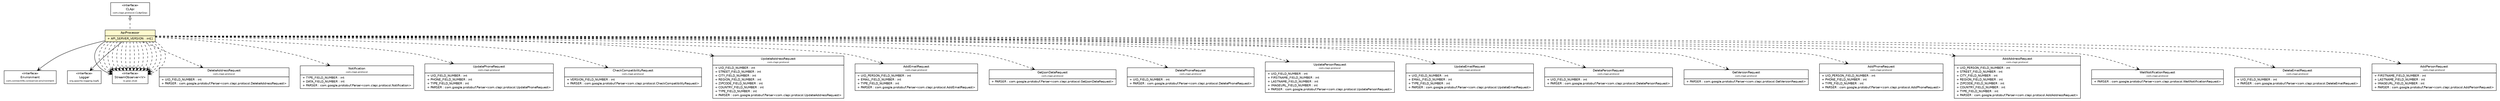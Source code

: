#!/usr/local/bin/dot
#
# Class diagram 
# Generated by UMLGraph version 5.1 (http://www.umlgraph.org/)
#

digraph G {
	edge [fontname="Helvetica",fontsize=10,labelfontname="Helvetica",labelfontsize=10];
	node [fontname="Helvetica",fontsize=10,shape=plaintext];
	nodesep=0.25;
	ranksep=0.5;
	// com.connectlife.coreserver.apiserver.ApiProcessor
	c986 [label=<<table title="com.connectlife.coreserver.apiserver.ApiProcessor" border="0" cellborder="1" cellspacing="0" cellpadding="2" port="p" bgcolor="lemonChiffon" href="./ApiProcessor.html">
		<tr><td><table border="0" cellspacing="0" cellpadding="1">
<tr><td align="center" balign="center"> ApiProcessor </td></tr>
		</table></td></tr>
		<tr><td><table border="0" cellspacing="0" cellpadding="1">
<tr><td align="left" balign="left"> + API_SERVER_VERSION : int[] </td></tr>
		</table></td></tr>
		</table>>, fontname="Helvetica", fontcolor="black", fontsize=9.0];
	// com.connectlife.coreserver.environment.Environment
	c989 [label=<<table title="com.connectlife.coreserver.environment.Environment" border="0" cellborder="1" cellspacing="0" cellpadding="2" port="p" href="../environment/Environment.html">
		<tr><td><table border="0" cellspacing="0" cellpadding="1">
<tr><td align="center" balign="center"> &#171;interface&#187; </td></tr>
<tr><td align="center" balign="center"> Environment </td></tr>
<tr><td align="center" balign="center"><font point-size="7.0"> com.connectlife.coreserver.environment </font></td></tr>
		</table></td></tr>
		</table>>, fontname="Helvetica", fontcolor="black", fontsize=9.0];
	//com.connectlife.coreserver.apiserver.ApiProcessor implements com.clapi.protocol.CLApiGrpc.CLApi
	c1017:p -> c986:p [dir=back,arrowtail=empty,style=dashed];
	// com.connectlife.coreserver.apiserver.ApiProcessor NAVASSOC org.apache.logging.log4j.Logger
	c986:p -> c1022:p [taillabel="", label="", headlabel="", fontname="Helvetica", fontcolor="black", fontsize=10.0, color="black", arrowhead=open];
	// com.connectlife.coreserver.apiserver.ApiProcessor NAVASSOC com.connectlife.coreserver.environment.Environment
	c986:p -> c989:p [taillabel="", label="", headlabel="", fontname="Helvetica", fontcolor="black", fontsize=10.0, color="black", arrowhead=open];
	// com.connectlife.coreserver.apiserver.ApiProcessor NAVASSOC io.grpc.stub.StreamObserver<V>
	c986:p -> c1023:p [taillabel="", label="", headlabel="*", fontname="Helvetica", fontcolor="black", fontsize=10.0, color="black", arrowhead=open];
	// com.connectlife.coreserver.apiserver.ApiProcessor DEPEND com.clapi.protocol.DeleteAddressRequest
	c986:p -> c1040:p [taillabel="", label="", headlabel="", fontname="Helvetica", fontcolor="black", fontsize=10.0, color="black", arrowhead=open, style=dashed];
	// com.connectlife.coreserver.apiserver.ApiProcessor DEPEND io.grpc.stub.StreamObserver<V>
	c986:p -> c1023:p [taillabel="", label="", headlabel="", fontname="Helvetica", fontcolor="black", fontsize=10.0, color="black", arrowhead=open, style=dashed];
	// com.connectlife.coreserver.apiserver.ApiProcessor DEPEND io.grpc.stub.StreamObserver<V>
	c986:p -> c1023:p [taillabel="", label="", headlabel="", fontname="Helvetica", fontcolor="black", fontsize=10.0, color="black", arrowhead=open, style=dashed];
	// com.connectlife.coreserver.apiserver.ApiProcessor DEPEND com.clapi.protocol.Notification
	c986:p -> c1042:p [taillabel="", label="", headlabel="", fontname="Helvetica", fontcolor="black", fontsize=10.0, color="black", arrowhead=open, style=dashed];
	// com.connectlife.coreserver.apiserver.ApiProcessor DEPEND com.clapi.protocol.UpdatePhoneRequest
	c986:p -> c1044:p [taillabel="", label="", headlabel="", fontname="Helvetica", fontcolor="black", fontsize=10.0, color="black", arrowhead=open, style=dashed];
	// com.connectlife.coreserver.apiserver.ApiProcessor DEPEND com.clapi.protocol.CheckCompatibilityRequest
	c986:p -> c1046:p [taillabel="", label="", headlabel="", fontname="Helvetica", fontcolor="black", fontsize=10.0, color="black", arrowhead=open, style=dashed];
	// com.connectlife.coreserver.apiserver.ApiProcessor DEPEND com.clapi.protocol.UpdateAddressRequest
	c986:p -> c1048:p [taillabel="", label="", headlabel="", fontname="Helvetica", fontcolor="black", fontsize=10.0, color="black", arrowhead=open, style=dashed];
	// com.connectlife.coreserver.apiserver.ApiProcessor DEPEND com.clapi.protocol.AddEmailRequest
	c986:p -> c1050:p [taillabel="", label="", headlabel="", fontname="Helvetica", fontcolor="black", fontsize=10.0, color="black", arrowhead=open, style=dashed];
	// com.connectlife.coreserver.apiserver.ApiProcessor DEPEND io.grpc.stub.StreamObserver<V>
	c986:p -> c1023:p [taillabel="", label="", headlabel="", fontname="Helvetica", fontcolor="black", fontsize=10.0, color="black", arrowhead=open, style=dashed];
	// com.connectlife.coreserver.apiserver.ApiProcessor DEPEND com.clapi.protocol.GetJsonDataRequest
	c986:p -> c1052:p [taillabel="", label="", headlabel="", fontname="Helvetica", fontcolor="black", fontsize=10.0, color="black", arrowhead=open, style=dashed];
	// com.connectlife.coreserver.apiserver.ApiProcessor DEPEND io.grpc.stub.StreamObserver<V>
	c986:p -> c1023:p [taillabel="", label="", headlabel="", fontname="Helvetica", fontcolor="black", fontsize=10.0, color="black", arrowhead=open, style=dashed];
	// com.connectlife.coreserver.apiserver.ApiProcessor DEPEND io.grpc.stub.StreamObserver<V>
	c986:p -> c1023:p [taillabel="", label="", headlabel="", fontname="Helvetica", fontcolor="black", fontsize=10.0, color="black", arrowhead=open, style=dashed];
	// com.connectlife.coreserver.apiserver.ApiProcessor DEPEND io.grpc.stub.StreamObserver<V>
	c986:p -> c1023:p [taillabel="", label="", headlabel="", fontname="Helvetica", fontcolor="black", fontsize=10.0, color="black", arrowhead=open, style=dashed];
	// com.connectlife.coreserver.apiserver.ApiProcessor DEPEND io.grpc.stub.StreamObserver<V>
	c986:p -> c1023:p [taillabel="", label="", headlabel="", fontname="Helvetica", fontcolor="black", fontsize=10.0, color="black", arrowhead=open, style=dashed];
	// com.connectlife.coreserver.apiserver.ApiProcessor DEPEND com.clapi.protocol.DeletePhoneRequest
	c986:p -> c1054:p [taillabel="", label="", headlabel="", fontname="Helvetica", fontcolor="black", fontsize=10.0, color="black", arrowhead=open, style=dashed];
	// com.connectlife.coreserver.apiserver.ApiProcessor DEPEND com.clapi.protocol.UpdatePersonRequest
	c986:p -> c1056:p [taillabel="", label="", headlabel="", fontname="Helvetica", fontcolor="black", fontsize=10.0, color="black", arrowhead=open, style=dashed];
	// com.connectlife.coreserver.apiserver.ApiProcessor DEPEND com.clapi.protocol.UpdateEmailRequest
	c986:p -> c1058:p [taillabel="", label="", headlabel="", fontname="Helvetica", fontcolor="black", fontsize=10.0, color="black", arrowhead=open, style=dashed];
	// com.connectlife.coreserver.apiserver.ApiProcessor DEPEND io.grpc.stub.StreamObserver<V>
	c986:p -> c1023:p [taillabel="", label="", headlabel="", fontname="Helvetica", fontcolor="black", fontsize=10.0, color="black", arrowhead=open, style=dashed];
	// com.connectlife.coreserver.apiserver.ApiProcessor DEPEND io.grpc.stub.StreamObserver<V>
	c986:p -> c1023:p [taillabel="", label="", headlabel="", fontname="Helvetica", fontcolor="black", fontsize=10.0, color="black", arrowhead=open, style=dashed];
	// com.connectlife.coreserver.apiserver.ApiProcessor DEPEND com.clapi.protocol.DeletePersonRequest
	c986:p -> c1060:p [taillabel="", label="", headlabel="", fontname="Helvetica", fontcolor="black", fontsize=10.0, color="black", arrowhead=open, style=dashed];
	// com.connectlife.coreserver.apiserver.ApiProcessor DEPEND io.grpc.stub.StreamObserver<V>
	c986:p -> c1023:p [taillabel="", label="", headlabel="", fontname="Helvetica", fontcolor="black", fontsize=10.0, color="black", arrowhead=open, style=dashed];
	// com.connectlife.coreserver.apiserver.ApiProcessor DEPEND com.clapi.protocol.GetVersionRequest
	c986:p -> c1062:p [taillabel="", label="", headlabel="", fontname="Helvetica", fontcolor="black", fontsize=10.0, color="black", arrowhead=open, style=dashed];
	// com.connectlife.coreserver.apiserver.ApiProcessor DEPEND com.clapi.protocol.AddPhoneRequest
	c986:p -> c1064:p [taillabel="", label="", headlabel="", fontname="Helvetica", fontcolor="black", fontsize=10.0, color="black", arrowhead=open, style=dashed];
	// com.connectlife.coreserver.apiserver.ApiProcessor DEPEND io.grpc.stub.StreamObserver<V>
	c986:p -> c1023:p [taillabel="", label="", headlabel="", fontname="Helvetica", fontcolor="black", fontsize=10.0, color="black", arrowhead=open, style=dashed];
	// com.connectlife.coreserver.apiserver.ApiProcessor DEPEND io.grpc.stub.StreamObserver<V>
	c986:p -> c1023:p [taillabel="", label="", headlabel="", fontname="Helvetica", fontcolor="black", fontsize=10.0, color="black", arrowhead=open, style=dashed];
	// com.connectlife.coreserver.apiserver.ApiProcessor DEPEND com.clapi.protocol.AddAddressRequest
	c986:p -> c1066:p [taillabel="", label="", headlabel="", fontname="Helvetica", fontcolor="black", fontsize=10.0, color="black", arrowhead=open, style=dashed];
	// com.connectlife.coreserver.apiserver.ApiProcessor DEPEND io.grpc.stub.StreamObserver<V>
	c986:p -> c1023:p [taillabel="", label="", headlabel="", fontname="Helvetica", fontcolor="black", fontsize=10.0, color="black", arrowhead=open, style=dashed];
	// com.connectlife.coreserver.apiserver.ApiProcessor DEPEND io.grpc.stub.StreamObserver<V>
	c986:p -> c1023:p [taillabel="", label="", headlabel="", fontname="Helvetica", fontcolor="black", fontsize=10.0, color="black", arrowhead=open, style=dashed];
	// com.connectlife.coreserver.apiserver.ApiProcessor DEPEND com.clapi.protocol.WaitNotificationRequest
	c986:p -> c1068:p [taillabel="", label="", headlabel="", fontname="Helvetica", fontcolor="black", fontsize=10.0, color="black", arrowhead=open, style=dashed];
	// com.connectlife.coreserver.apiserver.ApiProcessor DEPEND io.grpc.stub.StreamObserver<V>
	c986:p -> c1023:p [taillabel="", label="", headlabel="", fontname="Helvetica", fontcolor="black", fontsize=10.0, color="black", arrowhead=open, style=dashed];
	// com.connectlife.coreserver.apiserver.ApiProcessor DEPEND io.grpc.stub.StreamObserver<V>
	c986:p -> c1023:p [taillabel="", label="", headlabel="", fontname="Helvetica", fontcolor="black", fontsize=10.0, color="black", arrowhead=open, style=dashed];
	// com.connectlife.coreserver.apiserver.ApiProcessor DEPEND com.clapi.protocol.DeleteEmailRequest
	c986:p -> c1070:p [taillabel="", label="", headlabel="", fontname="Helvetica", fontcolor="black", fontsize=10.0, color="black", arrowhead=open, style=dashed];
	// com.connectlife.coreserver.apiserver.ApiProcessor DEPEND com.clapi.protocol.AddPersonRequest
	c986:p -> c1072:p [taillabel="", label="", headlabel="", fontname="Helvetica", fontcolor="black", fontsize=10.0, color="black", arrowhead=open, style=dashed];
	// com.clapi.protocol.AddAddressRequest
	c1066 [label=<<table title="com.clapi.protocol.AddAddressRequest" border="0" cellborder="1" cellspacing="0" cellpadding="2" port="p" href="http://java.sun.com/j2se/1.4.2/docs/api/com/clapi/protocol/AddAddressRequest.html">
		<tr><td><table border="0" cellspacing="0" cellpadding="1">
<tr><td align="center" balign="center"> AddAddressRequest </td></tr>
<tr><td align="center" balign="center"><font point-size="7.0"> com.clapi.protocol </font></td></tr>
		</table></td></tr>
		<tr><td><table border="0" cellspacing="0" cellpadding="1">
<tr><td align="left" balign="left"> + UID_PERSON_FIELD_NUMBER : int </td></tr>
<tr><td align="left" balign="left"> + STREET_FIELD_NUMBER : int </td></tr>
<tr><td align="left" balign="left"> + CITY_FIELD_NUMBER : int </td></tr>
<tr><td align="left" balign="left"> + REGION_FIELD_NUMBER : int </td></tr>
<tr><td align="left" balign="left"> + ZIPCODE_FIELD_NUMBER : int </td></tr>
<tr><td align="left" balign="left"> + COUNTRY_FIELD_NUMBER : int </td></tr>
<tr><td align="left" balign="left"> + TYPE_FIELD_NUMBER : int </td></tr>
<tr><td align="left" balign="left"> + PARSER : com.google.protobuf.Parser&lt;com.clapi.protocol.AddAddressRequest&gt; </td></tr>
		</table></td></tr>
		</table>>, fontname="Helvetica", fontcolor="black", fontsize=9.0];
	// io.grpc.stub.StreamObserver<V>
	c1023 [label=<<table title="io.grpc.stub.StreamObserver" border="0" cellborder="1" cellspacing="0" cellpadding="2" port="p" href="http://java.sun.com/j2se/1.4.2/docs/api/io/grpc/stub/StreamObserver.html">
		<tr><td><table border="0" cellspacing="0" cellpadding="1">
<tr><td align="center" balign="center"> &#171;interface&#187; </td></tr>
<tr><td align="center" balign="center"> StreamObserver&lt;V&gt; </td></tr>
<tr><td align="center" balign="center"><font point-size="7.0"> io.grpc.stub </font></td></tr>
		</table></td></tr>
		</table>>, fontname="Helvetica", fontcolor="black", fontsize=9.0];
	// com.clapi.protocol.UpdatePersonRequest
	c1056 [label=<<table title="com.clapi.protocol.UpdatePersonRequest" border="0" cellborder="1" cellspacing="0" cellpadding="2" port="p" href="http://java.sun.com/j2se/1.4.2/docs/api/com/clapi/protocol/UpdatePersonRequest.html">
		<tr><td><table border="0" cellspacing="0" cellpadding="1">
<tr><td align="center" balign="center"> UpdatePersonRequest </td></tr>
<tr><td align="center" balign="center"><font point-size="7.0"> com.clapi.protocol </font></td></tr>
		</table></td></tr>
		<tr><td><table border="0" cellspacing="0" cellpadding="1">
<tr><td align="left" balign="left"> + UID_FIELD_NUMBER : int </td></tr>
<tr><td align="left" balign="left"> + FIRSTNAME_FIELD_NUMBER : int </td></tr>
<tr><td align="left" balign="left"> + LASTNAME_FIELD_NUMBER : int </td></tr>
<tr><td align="left" balign="left"> + IMAGEURL_FIELD_NUMBER : int </td></tr>
<tr><td align="left" balign="left"> + PARSER : com.google.protobuf.Parser&lt;com.clapi.protocol.UpdatePersonRequest&gt; </td></tr>
		</table></td></tr>
		</table>>, fontname="Helvetica", fontcolor="black", fontsize=9.0];
	// com.clapi.protocol.DeletePhoneRequest
	c1054 [label=<<table title="com.clapi.protocol.DeletePhoneRequest" border="0" cellborder="1" cellspacing="0" cellpadding="2" port="p" href="http://java.sun.com/j2se/1.4.2/docs/api/com/clapi/protocol/DeletePhoneRequest.html">
		<tr><td><table border="0" cellspacing="0" cellpadding="1">
<tr><td align="center" balign="center"> DeletePhoneRequest </td></tr>
<tr><td align="center" balign="center"><font point-size="7.0"> com.clapi.protocol </font></td></tr>
		</table></td></tr>
		<tr><td><table border="0" cellspacing="0" cellpadding="1">
<tr><td align="left" balign="left"> + UID_FIELD_NUMBER : int </td></tr>
<tr><td align="left" balign="left"> + PARSER : com.google.protobuf.Parser&lt;com.clapi.protocol.DeletePhoneRequest&gt; </td></tr>
		</table></td></tr>
		</table>>, fontname="Helvetica", fontcolor="black", fontsize=9.0];
	// com.clapi.protocol.AddPhoneRequest
	c1064 [label=<<table title="com.clapi.protocol.AddPhoneRequest" border="0" cellborder="1" cellspacing="0" cellpadding="2" port="p" href="http://java.sun.com/j2se/1.4.2/docs/api/com/clapi/protocol/AddPhoneRequest.html">
		<tr><td><table border="0" cellspacing="0" cellpadding="1">
<tr><td align="center" balign="center"> AddPhoneRequest </td></tr>
<tr><td align="center" balign="center"><font point-size="7.0"> com.clapi.protocol </font></td></tr>
		</table></td></tr>
		<tr><td><table border="0" cellspacing="0" cellpadding="1">
<tr><td align="left" balign="left"> + UID_PERSON_FIELD_NUMBER : int </td></tr>
<tr><td align="left" balign="left"> + PHONE_FIELD_NUMBER : int </td></tr>
<tr><td align="left" balign="left"> + TYPE_FIELD_NUMBER : int </td></tr>
<tr><td align="left" balign="left"> + PARSER : com.google.protobuf.Parser&lt;com.clapi.protocol.AddPhoneRequest&gt; </td></tr>
		</table></td></tr>
		</table>>, fontname="Helvetica", fontcolor="black", fontsize=9.0];
	// org.apache.logging.log4j.Logger
	c1022 [label=<<table title="org.apache.logging.log4j.Logger" border="0" cellborder="1" cellspacing="0" cellpadding="2" port="p" href="http://java.sun.com/j2se/1.4.2/docs/api/org/apache/logging/log4j/Logger.html">
		<tr><td><table border="0" cellspacing="0" cellpadding="1">
<tr><td align="center" balign="center"> &#171;interface&#187; </td></tr>
<tr><td align="center" balign="center"> Logger </td></tr>
<tr><td align="center" balign="center"><font point-size="7.0"> org.apache.logging.log4j </font></td></tr>
		</table></td></tr>
		</table>>, fontname="Helvetica", fontcolor="black", fontsize=9.0];
	// com.clapi.protocol.GetJsonDataRequest
	c1052 [label=<<table title="com.clapi.protocol.GetJsonDataRequest" border="0" cellborder="1" cellspacing="0" cellpadding="2" port="p" href="http://java.sun.com/j2se/1.4.2/docs/api/com/clapi/protocol/GetJsonDataRequest.html">
		<tr><td><table border="0" cellspacing="0" cellpadding="1">
<tr><td align="center" balign="center"> GetJsonDataRequest </td></tr>
<tr><td align="center" balign="center"><font point-size="7.0"> com.clapi.protocol </font></td></tr>
		</table></td></tr>
		<tr><td><table border="0" cellspacing="0" cellpadding="1">
<tr><td align="left" balign="left"> + PARSER : com.google.protobuf.Parser&lt;com.clapi.protocol.GetJsonDataRequest&gt; </td></tr>
		</table></td></tr>
		</table>>, fontname="Helvetica", fontcolor="black", fontsize=9.0];
	// com.clapi.protocol.CLApiGrpc.CLApi
	c1017 [label=<<table title="com.clapi.protocol.CLApiGrpc.CLApi" border="0" cellborder="1" cellspacing="0" cellpadding="2" port="p" href="http://java.sun.com/j2se/1.4.2/docs/api/com/clapi/protocol/CLApiGrpc/CLApi.html">
		<tr><td><table border="0" cellspacing="0" cellpadding="1">
<tr><td align="center" balign="center"> &#171;interface&#187; </td></tr>
<tr><td align="center" balign="center"> CLApi </td></tr>
<tr><td align="center" balign="center"><font point-size="7.0"> com.clapi.protocol.CLApiGrpc </font></td></tr>
		</table></td></tr>
		</table>>, fontname="Helvetica", fontcolor="black", fontsize=9.0];
	// com.clapi.protocol.UpdatePhoneRequest
	c1044 [label=<<table title="com.clapi.protocol.UpdatePhoneRequest" border="0" cellborder="1" cellspacing="0" cellpadding="2" port="p" href="http://java.sun.com/j2se/1.4.2/docs/api/com/clapi/protocol/UpdatePhoneRequest.html">
		<tr><td><table border="0" cellspacing="0" cellpadding="1">
<tr><td align="center" balign="center"> UpdatePhoneRequest </td></tr>
<tr><td align="center" balign="center"><font point-size="7.0"> com.clapi.protocol </font></td></tr>
		</table></td></tr>
		<tr><td><table border="0" cellspacing="0" cellpadding="1">
<tr><td align="left" balign="left"> + UID_FIELD_NUMBER : int </td></tr>
<tr><td align="left" balign="left"> + PHONE_FIELD_NUMBER : int </td></tr>
<tr><td align="left" balign="left"> + TYPE_FIELD_NUMBER : int </td></tr>
<tr><td align="left" balign="left"> + PARSER : com.google.protobuf.Parser&lt;com.clapi.protocol.UpdatePhoneRequest&gt; </td></tr>
		</table></td></tr>
		</table>>, fontname="Helvetica", fontcolor="black", fontsize=9.0];
	// com.clapi.protocol.UpdateAddressRequest
	c1048 [label=<<table title="com.clapi.protocol.UpdateAddressRequest" border="0" cellborder="1" cellspacing="0" cellpadding="2" port="p" href="http://java.sun.com/j2se/1.4.2/docs/api/com/clapi/protocol/UpdateAddressRequest.html">
		<tr><td><table border="0" cellspacing="0" cellpadding="1">
<tr><td align="center" balign="center"> UpdateAddressRequest </td></tr>
<tr><td align="center" balign="center"><font point-size="7.0"> com.clapi.protocol </font></td></tr>
		</table></td></tr>
		<tr><td><table border="0" cellspacing="0" cellpadding="1">
<tr><td align="left" balign="left"> + UID_FIELD_NUMBER : int </td></tr>
<tr><td align="left" balign="left"> + STREET_FIELD_NUMBER : int </td></tr>
<tr><td align="left" balign="left"> + CITY_FIELD_NUMBER : int </td></tr>
<tr><td align="left" balign="left"> + REGION_FIELD_NUMBER : int </td></tr>
<tr><td align="left" balign="left"> + ZIPCODE_FIELD_NUMBER : int </td></tr>
<tr><td align="left" balign="left"> + COUNTRY_FIELD_NUMBER : int </td></tr>
<tr><td align="left" balign="left"> + TYPE_FIELD_NUMBER : int </td></tr>
<tr><td align="left" balign="left"> + PARSER : com.google.protobuf.Parser&lt;com.clapi.protocol.UpdateAddressRequest&gt; </td></tr>
		</table></td></tr>
		</table>>, fontname="Helvetica", fontcolor="black", fontsize=9.0];
	// com.clapi.protocol.UpdateEmailRequest
	c1058 [label=<<table title="com.clapi.protocol.UpdateEmailRequest" border="0" cellborder="1" cellspacing="0" cellpadding="2" port="p" href="http://java.sun.com/j2se/1.4.2/docs/api/com/clapi/protocol/UpdateEmailRequest.html">
		<tr><td><table border="0" cellspacing="0" cellpadding="1">
<tr><td align="center" balign="center"> UpdateEmailRequest </td></tr>
<tr><td align="center" balign="center"><font point-size="7.0"> com.clapi.protocol </font></td></tr>
		</table></td></tr>
		<tr><td><table border="0" cellspacing="0" cellpadding="1">
<tr><td align="left" balign="left"> + UID_FIELD_NUMBER : int </td></tr>
<tr><td align="left" balign="left"> + EMAIL_FIELD_NUMBER : int </td></tr>
<tr><td align="left" balign="left"> + TYPE_FIELD_NUMBER : int </td></tr>
<tr><td align="left" balign="left"> + PARSER : com.google.protobuf.Parser&lt;com.clapi.protocol.UpdateEmailRequest&gt; </td></tr>
		</table></td></tr>
		</table>>, fontname="Helvetica", fontcolor="black", fontsize=9.0];
	// com.clapi.protocol.CheckCompatibilityRequest
	c1046 [label=<<table title="com.clapi.protocol.CheckCompatibilityRequest" border="0" cellborder="1" cellspacing="0" cellpadding="2" port="p" href="http://java.sun.com/j2se/1.4.2/docs/api/com/clapi/protocol/CheckCompatibilityRequest.html">
		<tr><td><table border="0" cellspacing="0" cellpadding="1">
<tr><td align="center" balign="center"> CheckCompatibilityRequest </td></tr>
<tr><td align="center" balign="center"><font point-size="7.0"> com.clapi.protocol </font></td></tr>
		</table></td></tr>
		<tr><td><table border="0" cellspacing="0" cellpadding="1">
<tr><td align="left" balign="left"> + VERSION_FIELD_NUMBER : int </td></tr>
<tr><td align="left" balign="left"> + PARSER : com.google.protobuf.Parser&lt;com.clapi.protocol.CheckCompatibilityRequest&gt; </td></tr>
		</table></td></tr>
		</table>>, fontname="Helvetica", fontcolor="black", fontsize=9.0];
	// com.clapi.protocol.DeleteAddressRequest
	c1040 [label=<<table title="com.clapi.protocol.DeleteAddressRequest" border="0" cellborder="1" cellspacing="0" cellpadding="2" port="p" href="http://java.sun.com/j2se/1.4.2/docs/api/com/clapi/protocol/DeleteAddressRequest.html">
		<tr><td><table border="0" cellspacing="0" cellpadding="1">
<tr><td align="center" balign="center"> DeleteAddressRequest </td></tr>
<tr><td align="center" balign="center"><font point-size="7.0"> com.clapi.protocol </font></td></tr>
		</table></td></tr>
		<tr><td><table border="0" cellspacing="0" cellpadding="1">
<tr><td align="left" balign="left"> + UID_FIELD_NUMBER : int </td></tr>
<tr><td align="left" balign="left"> + PARSER : com.google.protobuf.Parser&lt;com.clapi.protocol.DeleteAddressRequest&gt; </td></tr>
		</table></td></tr>
		</table>>, fontname="Helvetica", fontcolor="black", fontsize=9.0];
	// com.clapi.protocol.DeleteEmailRequest
	c1070 [label=<<table title="com.clapi.protocol.DeleteEmailRequest" border="0" cellborder="1" cellspacing="0" cellpadding="2" port="p" href="http://java.sun.com/j2se/1.4.2/docs/api/com/clapi/protocol/DeleteEmailRequest.html">
		<tr><td><table border="0" cellspacing="0" cellpadding="1">
<tr><td align="center" balign="center"> DeleteEmailRequest </td></tr>
<tr><td align="center" balign="center"><font point-size="7.0"> com.clapi.protocol </font></td></tr>
		</table></td></tr>
		<tr><td><table border="0" cellspacing="0" cellpadding="1">
<tr><td align="left" balign="left"> + UID_FIELD_NUMBER : int </td></tr>
<tr><td align="left" balign="left"> + PARSER : com.google.protobuf.Parser&lt;com.clapi.protocol.DeleteEmailRequest&gt; </td></tr>
		</table></td></tr>
		</table>>, fontname="Helvetica", fontcolor="black", fontsize=9.0];
	// com.clapi.protocol.DeletePersonRequest
	c1060 [label=<<table title="com.clapi.protocol.DeletePersonRequest" border="0" cellborder="1" cellspacing="0" cellpadding="2" port="p" href="http://java.sun.com/j2se/1.4.2/docs/api/com/clapi/protocol/DeletePersonRequest.html">
		<tr><td><table border="0" cellspacing="0" cellpadding="1">
<tr><td align="center" balign="center"> DeletePersonRequest </td></tr>
<tr><td align="center" balign="center"><font point-size="7.0"> com.clapi.protocol </font></td></tr>
		</table></td></tr>
		<tr><td><table border="0" cellspacing="0" cellpadding="1">
<tr><td align="left" balign="left"> + UID_FIELD_NUMBER : int </td></tr>
<tr><td align="left" balign="left"> + PARSER : com.google.protobuf.Parser&lt;com.clapi.protocol.DeletePersonRequest&gt; </td></tr>
		</table></td></tr>
		</table>>, fontname="Helvetica", fontcolor="black", fontsize=9.0];
	// com.clapi.protocol.WaitNotificationRequest
	c1068 [label=<<table title="com.clapi.protocol.WaitNotificationRequest" border="0" cellborder="1" cellspacing="0" cellpadding="2" port="p" href="http://java.sun.com/j2se/1.4.2/docs/api/com/clapi/protocol/WaitNotificationRequest.html">
		<tr><td><table border="0" cellspacing="0" cellpadding="1">
<tr><td align="center" balign="center"> WaitNotificationRequest </td></tr>
<tr><td align="center" balign="center"><font point-size="7.0"> com.clapi.protocol </font></td></tr>
		</table></td></tr>
		<tr><td><table border="0" cellspacing="0" cellpadding="1">
<tr><td align="left" balign="left"> + PARSER : com.google.protobuf.Parser&lt;com.clapi.protocol.WaitNotificationRequest&gt; </td></tr>
		</table></td></tr>
		</table>>, fontname="Helvetica", fontcolor="black", fontsize=9.0];
	// com.clapi.protocol.AddEmailRequest
	c1050 [label=<<table title="com.clapi.protocol.AddEmailRequest" border="0" cellborder="1" cellspacing="0" cellpadding="2" port="p" href="http://java.sun.com/j2se/1.4.2/docs/api/com/clapi/protocol/AddEmailRequest.html">
		<tr><td><table border="0" cellspacing="0" cellpadding="1">
<tr><td align="center" balign="center"> AddEmailRequest </td></tr>
<tr><td align="center" balign="center"><font point-size="7.0"> com.clapi.protocol </font></td></tr>
		</table></td></tr>
		<tr><td><table border="0" cellspacing="0" cellpadding="1">
<tr><td align="left" balign="left"> + UID_PERSON_FIELD_NUMBER : int </td></tr>
<tr><td align="left" balign="left"> + EMAIL_FIELD_NUMBER : int </td></tr>
<tr><td align="left" balign="left"> + TYPE_FIELD_NUMBER : int </td></tr>
<tr><td align="left" balign="left"> + PARSER : com.google.protobuf.Parser&lt;com.clapi.protocol.AddEmailRequest&gt; </td></tr>
		</table></td></tr>
		</table>>, fontname="Helvetica", fontcolor="black", fontsize=9.0];
	// com.clapi.protocol.AddPersonRequest
	c1072 [label=<<table title="com.clapi.protocol.AddPersonRequest" border="0" cellborder="1" cellspacing="0" cellpadding="2" port="p" href="http://java.sun.com/j2se/1.4.2/docs/api/com/clapi/protocol/AddPersonRequest.html">
		<tr><td><table border="0" cellspacing="0" cellpadding="1">
<tr><td align="center" balign="center"> AddPersonRequest </td></tr>
<tr><td align="center" balign="center"><font point-size="7.0"> com.clapi.protocol </font></td></tr>
		</table></td></tr>
		<tr><td><table border="0" cellspacing="0" cellpadding="1">
<tr><td align="left" balign="left"> + FIRSTNAME_FIELD_NUMBER : int </td></tr>
<tr><td align="left" balign="left"> + LASTNAME_FIELD_NUMBER : int </td></tr>
<tr><td align="left" balign="left"> + IMAGEURL_FIELD_NUMBER : int </td></tr>
<tr><td align="left" balign="left"> + PARSER : com.google.protobuf.Parser&lt;com.clapi.protocol.AddPersonRequest&gt; </td></tr>
		</table></td></tr>
		</table>>, fontname="Helvetica", fontcolor="black", fontsize=9.0];
	// com.clapi.protocol.GetVersionRequest
	c1062 [label=<<table title="com.clapi.protocol.GetVersionRequest" border="0" cellborder="1" cellspacing="0" cellpadding="2" port="p" href="http://java.sun.com/j2se/1.4.2/docs/api/com/clapi/protocol/GetVersionRequest.html">
		<tr><td><table border="0" cellspacing="0" cellpadding="1">
<tr><td align="center" balign="center"> GetVersionRequest </td></tr>
<tr><td align="center" balign="center"><font point-size="7.0"> com.clapi.protocol </font></td></tr>
		</table></td></tr>
		<tr><td><table border="0" cellspacing="0" cellpadding="1">
<tr><td align="left" balign="left"> + PARSER : com.google.protobuf.Parser&lt;com.clapi.protocol.GetVersionRequest&gt; </td></tr>
		</table></td></tr>
		</table>>, fontname="Helvetica", fontcolor="black", fontsize=9.0];
	// com.clapi.protocol.Notification
	c1042 [label=<<table title="com.clapi.protocol.Notification" border="0" cellborder="1" cellspacing="0" cellpadding="2" port="p" href="http://java.sun.com/j2se/1.4.2/docs/api/com/clapi/protocol/Notification.html">
		<tr><td><table border="0" cellspacing="0" cellpadding="1">
<tr><td align="center" balign="center"> Notification </td></tr>
<tr><td align="center" balign="center"><font point-size="7.0"> com.clapi.protocol </font></td></tr>
		</table></td></tr>
		<tr><td><table border="0" cellspacing="0" cellpadding="1">
<tr><td align="left" balign="left"> + TYPE_FIELD_NUMBER : int </td></tr>
<tr><td align="left" balign="left"> + DATA_FIELD_NUMBER : int </td></tr>
<tr><td align="left" balign="left"> + PARSER : com.google.protobuf.Parser&lt;com.clapi.protocol.Notification&gt; </td></tr>
		</table></td></tr>
		</table>>, fontname="Helvetica", fontcolor="black", fontsize=9.0];
}

